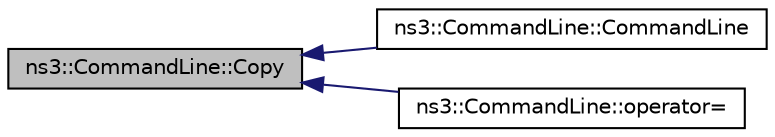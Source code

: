 digraph "ns3::CommandLine::Copy"
{
  edge [fontname="Helvetica",fontsize="10",labelfontname="Helvetica",labelfontsize="10"];
  node [fontname="Helvetica",fontsize="10",shape=record];
  rankdir="LR";
  Node1 [label="ns3::CommandLine::Copy",height=0.2,width=0.4,color="black", fillcolor="grey75", style="filled", fontcolor="black"];
  Node1 -> Node2 [dir="back",color="midnightblue",fontsize="10",style="solid"];
  Node2 [label="ns3::CommandLine::CommandLine",height=0.2,width=0.4,color="black", fillcolor="white", style="filled",URL="$dc/d87/classns3_1_1CommandLine.html#adfe4b2ca640421a354e013c41067211d"];
  Node1 -> Node3 [dir="back",color="midnightblue",fontsize="10",style="solid"];
  Node3 [label="ns3::CommandLine::operator=",height=0.2,width=0.4,color="black", fillcolor="white", style="filled",URL="$dc/d87/classns3_1_1CommandLine.html#aef891f537cdd07c04e493520d188deb1"];
}
